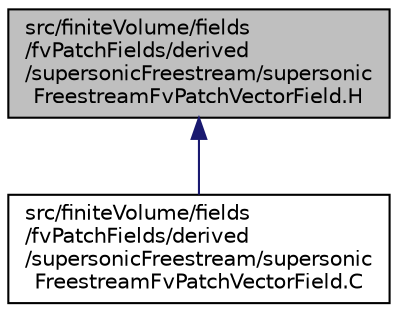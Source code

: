 digraph "src/finiteVolume/fields/fvPatchFields/derived/supersonicFreestream/supersonicFreestreamFvPatchVectorField.H"
{
  bgcolor="transparent";
  edge [fontname="Helvetica",fontsize="10",labelfontname="Helvetica",labelfontsize="10"];
  node [fontname="Helvetica",fontsize="10",shape=record];
  Node1 [label="src/finiteVolume/fields\l/fvPatchFields/derived\l/supersonicFreestream/supersonic\lFreestreamFvPatchVectorField.H",height=0.2,width=0.4,color="black", fillcolor="grey75", style="filled", fontcolor="black"];
  Node1 -> Node2 [dir="back",color="midnightblue",fontsize="10",style="solid",fontname="Helvetica"];
  Node2 [label="src/finiteVolume/fields\l/fvPatchFields/derived\l/supersonicFreestream/supersonic\lFreestreamFvPatchVectorField.C",height=0.2,width=0.4,color="black",URL="$a05470.html"];
}

